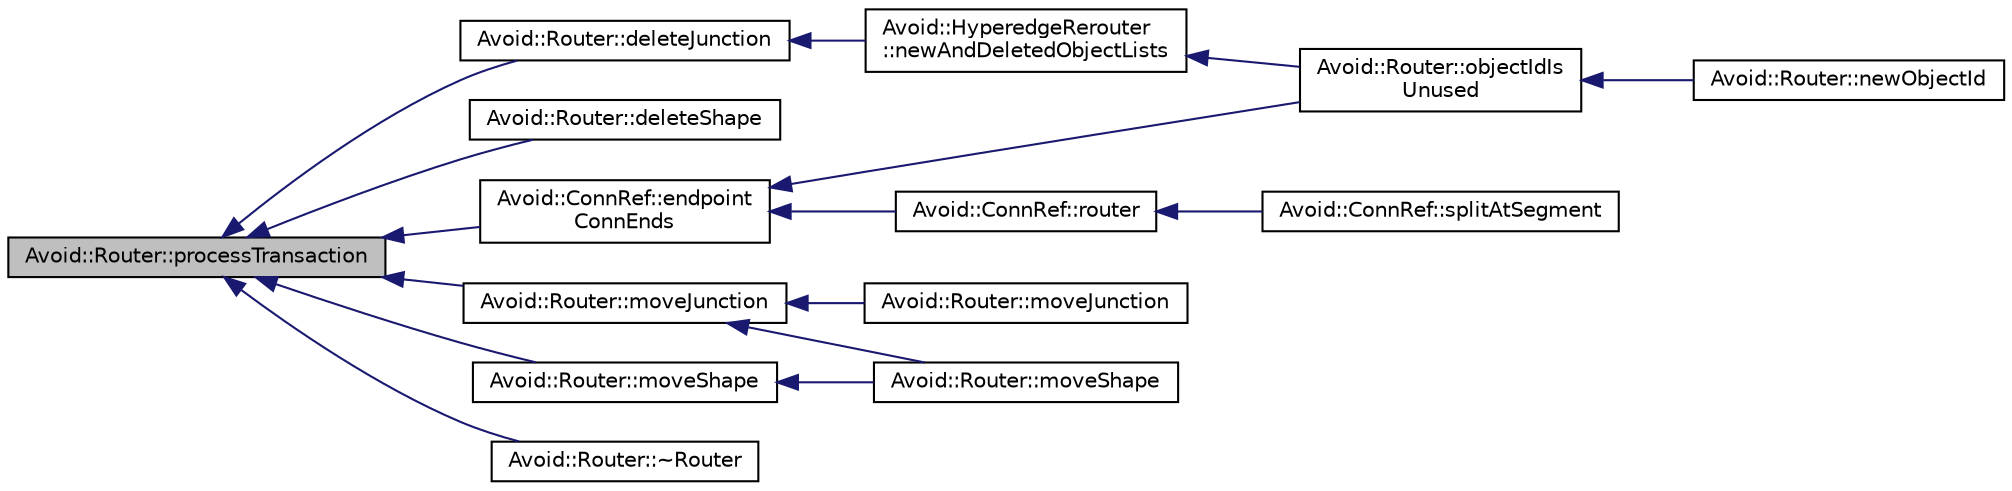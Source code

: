 digraph "Avoid::Router::processTransaction"
{
  edge [fontname="Helvetica",fontsize="10",labelfontname="Helvetica",labelfontsize="10"];
  node [fontname="Helvetica",fontsize="10",shape=record];
  rankdir="LR";
  Node125 [label="Avoid::Router::processTransaction",height=0.2,width=0.4,color="black", fillcolor="grey75", style="filled", fontcolor="black"];
  Node125 -> Node126 [dir="back",color="midnightblue",fontsize="10",style="solid",fontname="Helvetica"];
  Node126 [label="Avoid::Router::deleteJunction",height=0.2,width=0.4,color="black", fillcolor="white", style="filled",URL="$classAvoid_1_1Router.html#a5b044531d3dc81fa76819e55917924b0",tooltip="Remove a junction from the router scene. "];
  Node126 -> Node127 [dir="back",color="midnightblue",fontsize="10",style="solid",fontname="Helvetica"];
  Node127 [label="Avoid::HyperedgeRerouter\l::newAndDeletedObjectLists",height=0.2,width=0.4,color="black", fillcolor="white", style="filled",URL="$classAvoid_1_1HyperedgeRerouter.html#a3e1a1a6e00c57a6f0fcc5dbd2977bbc8",tooltip="Returns a HyperedgeNewAndDeletedObjectLists detailing the lists of junctions and connectors created a..."];
  Node127 -> Node128 [dir="back",color="midnightblue",fontsize="10",style="solid",fontname="Helvetica"];
  Node128 [label="Avoid::Router::objectIdIs\lUnused",height=0.2,width=0.4,color="black", fillcolor="white", style="filled",URL="$classAvoid_1_1Router.html#a8f36729c98e13e57d2c56c0d1facf86c",tooltip="Returns whether or not the given ID is already used. "];
  Node128 -> Node129 [dir="back",color="midnightblue",fontsize="10",style="solid",fontname="Helvetica"];
  Node129 [label="Avoid::Router::newObjectId",height=0.2,width=0.4,color="black", fillcolor="white", style="filled",URL="$classAvoid_1_1Router.html#a202c28fcb04f7af2183fe6849b4ce2f3",tooltip="Returns the object ID used for automatically generated objects, such as during hyperedge routing..."];
  Node125 -> Node130 [dir="back",color="midnightblue",fontsize="10",style="solid",fontname="Helvetica"];
  Node130 [label="Avoid::Router::deleteShape",height=0.2,width=0.4,color="black", fillcolor="white", style="filled",URL="$classAvoid_1_1Router.html#a1f91cdcf5dc6ca0ec278e7943f8f21a5",tooltip="Delete a shape from the router scene. "];
  Node125 -> Node131 [dir="back",color="midnightblue",fontsize="10",style="solid",fontname="Helvetica"];
  Node131 [label="Avoid::ConnRef::endpoint\lConnEnds",height=0.2,width=0.4,color="black", fillcolor="white", style="filled",URL="$classAvoid_1_1ConnRef.html#abb7f970e8bee1ccf69a0d5521ca1f177",tooltip="Returns ConnEnds specifying what this connector is attached to. "];
  Node131 -> Node128 [dir="back",color="midnightblue",fontsize="10",style="solid",fontname="Helvetica"];
  Node131 -> Node132 [dir="back",color="midnightblue",fontsize="10",style="solid",fontname="Helvetica"];
  Node132 [label="Avoid::ConnRef::router",height=0.2,width=0.4,color="black", fillcolor="white", style="filled",URL="$classAvoid_1_1ConnRef.html#ace9257a67e94c7899c75af0362e5836f",tooltip="Returns a pointer to the router scene this connector is in. "];
  Node132 -> Node133 [dir="back",color="midnightblue",fontsize="10",style="solid",fontname="Helvetica"];
  Node133 [label="Avoid::ConnRef::splitAtSegment",height=0.2,width=0.4,color="black", fillcolor="white", style="filled",URL="$classAvoid_1_1ConnRef.html#a372f58a93c0296814de8d4a3075ad5e4",tooltip="Splits a connector in the centre of the segmentNth segment and creates a junction point there as well..."];
  Node125 -> Node134 [dir="back",color="midnightblue",fontsize="10",style="solid",fontname="Helvetica"];
  Node134 [label="Avoid::Router::moveJunction",height=0.2,width=0.4,color="black", fillcolor="white", style="filled",URL="$classAvoid_1_1Router.html#a08021cac275575c7795e2005e5eadb9a",tooltip="Move an existing junction within the router scene. "];
  Node134 -> Node135 [dir="back",color="midnightblue",fontsize="10",style="solid",fontname="Helvetica"];
  Node135 [label="Avoid::Router::moveJunction",height=0.2,width=0.4,color="black", fillcolor="white", style="filled",URL="$classAvoid_1_1Router.html#a94e5639b590902b5e734a1068fdc663c",tooltip="Move an existing junction within the router scene by a relative distance. "];
  Node134 -> Node136 [dir="back",color="midnightblue",fontsize="10",style="solid",fontname="Helvetica"];
  Node136 [label="Avoid::Router::moveShape",height=0.2,width=0.4,color="black", fillcolor="white", style="filled",URL="$classAvoid_1_1Router.html#ac171735c187b3e0ea8f03fda4424fd4f",tooltip="Move an existing shape within the router scene by a relative distance. "];
  Node125 -> Node137 [dir="back",color="midnightblue",fontsize="10",style="solid",fontname="Helvetica"];
  Node137 [label="Avoid::Router::moveShape",height=0.2,width=0.4,color="black", fillcolor="white", style="filled",URL="$classAvoid_1_1Router.html#a766c0dd498c38822cf9ea7c77af28b3d",tooltip="Move or resize an existing shape within the router scene. "];
  Node137 -> Node136 [dir="back",color="midnightblue",fontsize="10",style="solid",fontname="Helvetica"];
  Node125 -> Node138 [dir="back",color="midnightblue",fontsize="10",style="solid",fontname="Helvetica"];
  Node138 [label="Avoid::Router::~Router",height=0.2,width=0.4,color="black", fillcolor="white", style="filled",URL="$classAvoid_1_1Router.html#a415aa6409ec5d573bcdb90b1ce73e020",tooltip="Destructor for router instance. "];
}
